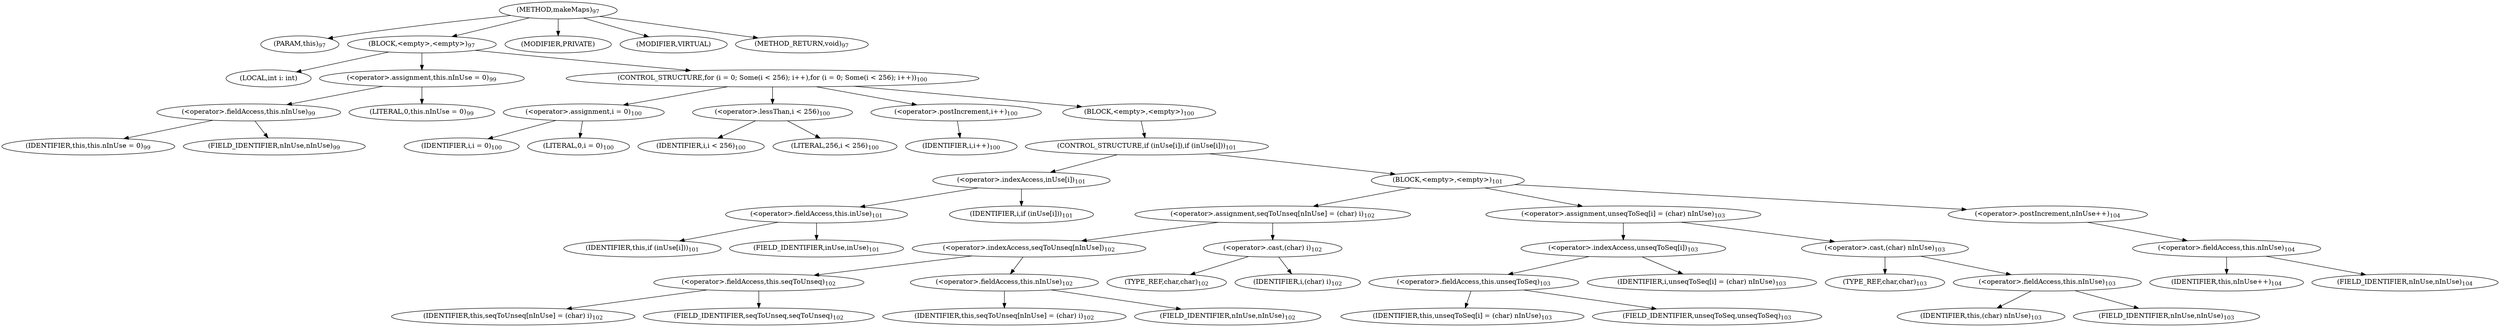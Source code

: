 digraph "makeMaps" {  
"170" [label = <(METHOD,makeMaps)<SUB>97</SUB>> ]
"171" [label = <(PARAM,this)<SUB>97</SUB>> ]
"172" [label = <(BLOCK,&lt;empty&gt;,&lt;empty&gt;)<SUB>97</SUB>> ]
"173" [label = <(LOCAL,int i: int)> ]
"174" [label = <(&lt;operator&gt;.assignment,this.nInUse = 0)<SUB>99</SUB>> ]
"175" [label = <(&lt;operator&gt;.fieldAccess,this.nInUse)<SUB>99</SUB>> ]
"176" [label = <(IDENTIFIER,this,this.nInUse = 0)<SUB>99</SUB>> ]
"177" [label = <(FIELD_IDENTIFIER,nInUse,nInUse)<SUB>99</SUB>> ]
"178" [label = <(LITERAL,0,this.nInUse = 0)<SUB>99</SUB>> ]
"179" [label = <(CONTROL_STRUCTURE,for (i = 0; Some(i &lt; 256); i++),for (i = 0; Some(i &lt; 256); i++))<SUB>100</SUB>> ]
"180" [label = <(&lt;operator&gt;.assignment,i = 0)<SUB>100</SUB>> ]
"181" [label = <(IDENTIFIER,i,i = 0)<SUB>100</SUB>> ]
"182" [label = <(LITERAL,0,i = 0)<SUB>100</SUB>> ]
"183" [label = <(&lt;operator&gt;.lessThan,i &lt; 256)<SUB>100</SUB>> ]
"184" [label = <(IDENTIFIER,i,i &lt; 256)<SUB>100</SUB>> ]
"185" [label = <(LITERAL,256,i &lt; 256)<SUB>100</SUB>> ]
"186" [label = <(&lt;operator&gt;.postIncrement,i++)<SUB>100</SUB>> ]
"187" [label = <(IDENTIFIER,i,i++)<SUB>100</SUB>> ]
"188" [label = <(BLOCK,&lt;empty&gt;,&lt;empty&gt;)<SUB>100</SUB>> ]
"189" [label = <(CONTROL_STRUCTURE,if (inUse[i]),if (inUse[i]))<SUB>101</SUB>> ]
"190" [label = <(&lt;operator&gt;.indexAccess,inUse[i])<SUB>101</SUB>> ]
"191" [label = <(&lt;operator&gt;.fieldAccess,this.inUse)<SUB>101</SUB>> ]
"192" [label = <(IDENTIFIER,this,if (inUse[i]))<SUB>101</SUB>> ]
"193" [label = <(FIELD_IDENTIFIER,inUse,inUse)<SUB>101</SUB>> ]
"194" [label = <(IDENTIFIER,i,if (inUse[i]))<SUB>101</SUB>> ]
"195" [label = <(BLOCK,&lt;empty&gt;,&lt;empty&gt;)<SUB>101</SUB>> ]
"196" [label = <(&lt;operator&gt;.assignment,seqToUnseq[nInUse] = (char) i)<SUB>102</SUB>> ]
"197" [label = <(&lt;operator&gt;.indexAccess,seqToUnseq[nInUse])<SUB>102</SUB>> ]
"198" [label = <(&lt;operator&gt;.fieldAccess,this.seqToUnseq)<SUB>102</SUB>> ]
"199" [label = <(IDENTIFIER,this,seqToUnseq[nInUse] = (char) i)<SUB>102</SUB>> ]
"200" [label = <(FIELD_IDENTIFIER,seqToUnseq,seqToUnseq)<SUB>102</SUB>> ]
"201" [label = <(&lt;operator&gt;.fieldAccess,this.nInUse)<SUB>102</SUB>> ]
"202" [label = <(IDENTIFIER,this,seqToUnseq[nInUse] = (char) i)<SUB>102</SUB>> ]
"203" [label = <(FIELD_IDENTIFIER,nInUse,nInUse)<SUB>102</SUB>> ]
"204" [label = <(&lt;operator&gt;.cast,(char) i)<SUB>102</SUB>> ]
"205" [label = <(TYPE_REF,char,char)<SUB>102</SUB>> ]
"206" [label = <(IDENTIFIER,i,(char) i)<SUB>102</SUB>> ]
"207" [label = <(&lt;operator&gt;.assignment,unseqToSeq[i] = (char) nInUse)<SUB>103</SUB>> ]
"208" [label = <(&lt;operator&gt;.indexAccess,unseqToSeq[i])<SUB>103</SUB>> ]
"209" [label = <(&lt;operator&gt;.fieldAccess,this.unseqToSeq)<SUB>103</SUB>> ]
"210" [label = <(IDENTIFIER,this,unseqToSeq[i] = (char) nInUse)<SUB>103</SUB>> ]
"211" [label = <(FIELD_IDENTIFIER,unseqToSeq,unseqToSeq)<SUB>103</SUB>> ]
"212" [label = <(IDENTIFIER,i,unseqToSeq[i] = (char) nInUse)<SUB>103</SUB>> ]
"213" [label = <(&lt;operator&gt;.cast,(char) nInUse)<SUB>103</SUB>> ]
"214" [label = <(TYPE_REF,char,char)<SUB>103</SUB>> ]
"215" [label = <(&lt;operator&gt;.fieldAccess,this.nInUse)<SUB>103</SUB>> ]
"216" [label = <(IDENTIFIER,this,(char) nInUse)<SUB>103</SUB>> ]
"217" [label = <(FIELD_IDENTIFIER,nInUse,nInUse)<SUB>103</SUB>> ]
"218" [label = <(&lt;operator&gt;.postIncrement,nInUse++)<SUB>104</SUB>> ]
"219" [label = <(&lt;operator&gt;.fieldAccess,this.nInUse)<SUB>104</SUB>> ]
"220" [label = <(IDENTIFIER,this,nInUse++)<SUB>104</SUB>> ]
"221" [label = <(FIELD_IDENTIFIER,nInUse,nInUse)<SUB>104</SUB>> ]
"222" [label = <(MODIFIER,PRIVATE)> ]
"223" [label = <(MODIFIER,VIRTUAL)> ]
"224" [label = <(METHOD_RETURN,void)<SUB>97</SUB>> ]
  "170" -> "171" 
  "170" -> "172" 
  "170" -> "222" 
  "170" -> "223" 
  "170" -> "224" 
  "172" -> "173" 
  "172" -> "174" 
  "172" -> "179" 
  "174" -> "175" 
  "174" -> "178" 
  "175" -> "176" 
  "175" -> "177" 
  "179" -> "180" 
  "179" -> "183" 
  "179" -> "186" 
  "179" -> "188" 
  "180" -> "181" 
  "180" -> "182" 
  "183" -> "184" 
  "183" -> "185" 
  "186" -> "187" 
  "188" -> "189" 
  "189" -> "190" 
  "189" -> "195" 
  "190" -> "191" 
  "190" -> "194" 
  "191" -> "192" 
  "191" -> "193" 
  "195" -> "196" 
  "195" -> "207" 
  "195" -> "218" 
  "196" -> "197" 
  "196" -> "204" 
  "197" -> "198" 
  "197" -> "201" 
  "198" -> "199" 
  "198" -> "200" 
  "201" -> "202" 
  "201" -> "203" 
  "204" -> "205" 
  "204" -> "206" 
  "207" -> "208" 
  "207" -> "213" 
  "208" -> "209" 
  "208" -> "212" 
  "209" -> "210" 
  "209" -> "211" 
  "213" -> "214" 
  "213" -> "215" 
  "215" -> "216" 
  "215" -> "217" 
  "218" -> "219" 
  "219" -> "220" 
  "219" -> "221" 
}
